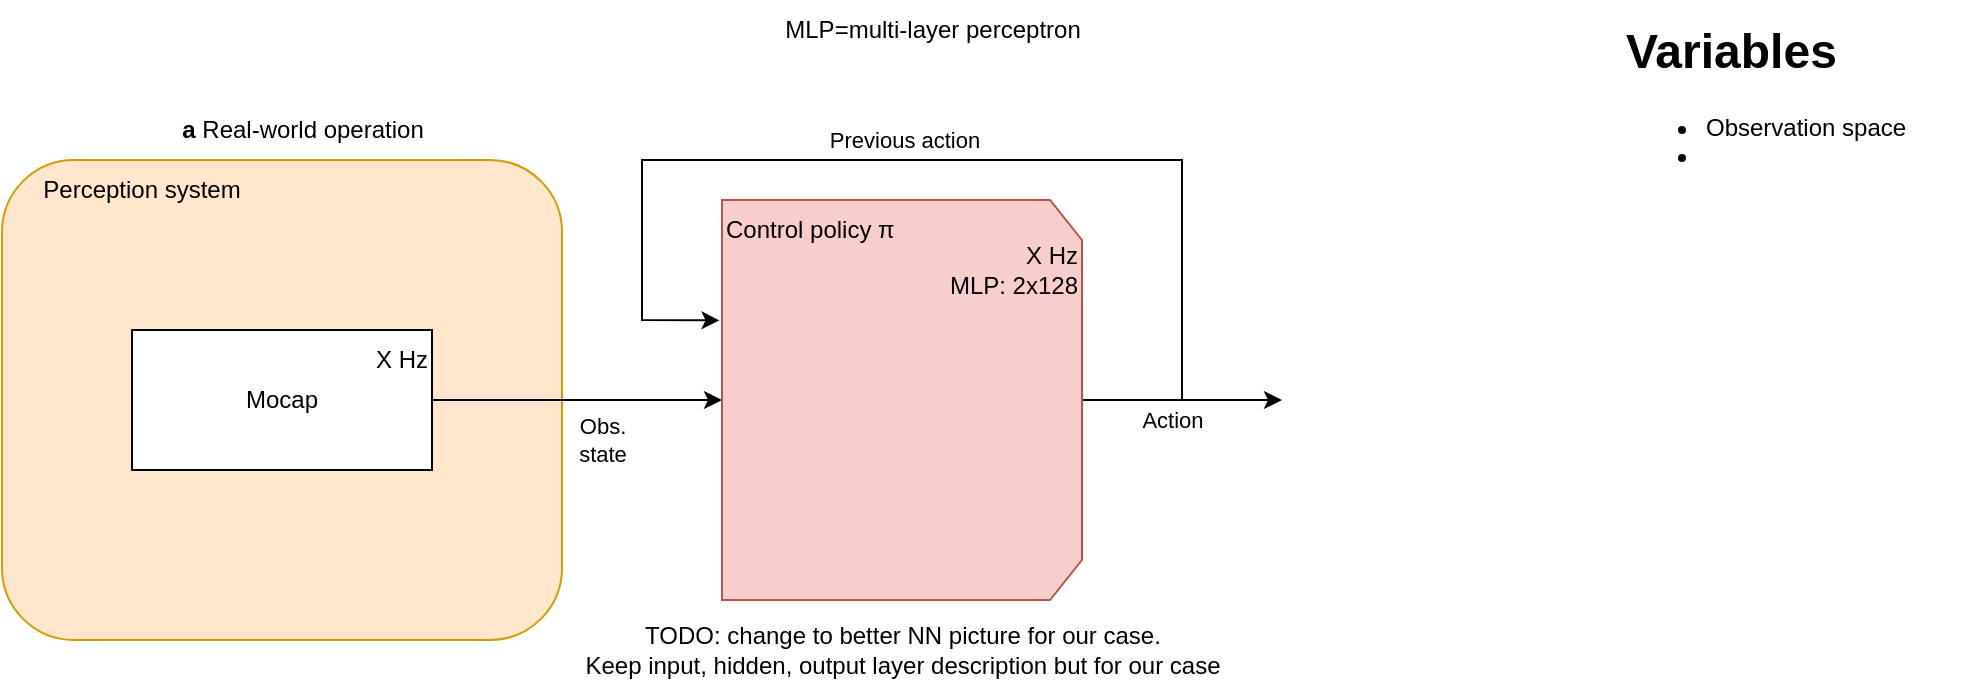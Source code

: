 <mxfile version="26.1.1">
  <diagram name="Page-1" id="gdyFtLx7PJCrjDiUKouo">
    <mxGraphModel dx="1050" dy="600" grid="1" gridSize="10" guides="1" tooltips="1" connect="1" arrows="1" fold="1" page="1" pageScale="1" pageWidth="850" pageHeight="1100" math="0" shadow="0">
      <root>
        <mxCell id="0" />
        <mxCell id="1" parent="0" />
        <mxCell id="KSEN4iGP1RPTjicuWni1-1" value="&lt;b&gt;a&lt;/b&gt; Real-world operation" style="text;html=1;align=center;verticalAlign=middle;resizable=0;points=[];autosize=1;strokeColor=none;fillColor=none;" vertex="1" parent="1">
          <mxGeometry x="120" y="90" width="140" height="30" as="geometry" />
        </mxCell>
        <mxCell id="KSEN4iGP1RPTjicuWni1-2" value="" style="rounded=1;whiteSpace=wrap;html=1;align=left;fillColor=#ffe6cc;strokeColor=#d79b00;" vertex="1" parent="1">
          <mxGeometry x="40" y="120" width="280" height="240" as="geometry" />
        </mxCell>
        <mxCell id="KSEN4iGP1RPTjicuWni1-3" value="Perception system" style="text;html=1;align=center;verticalAlign=middle;whiteSpace=wrap;rounded=0;" vertex="1" parent="1">
          <mxGeometry x="50" y="120" width="120" height="30" as="geometry" />
        </mxCell>
        <mxCell id="KSEN4iGP1RPTjicuWni1-6" style="edgeStyle=orthogonalEdgeStyle;rounded=0;orthogonalLoop=1;jettySize=auto;html=1;exitX=1;exitY=0.5;exitDx=0;exitDy=0;entryX=0.5;entryY=1;entryDx=0;entryDy=0;" edge="1" parent="1" source="KSEN4iGP1RPTjicuWni1-4" target="KSEN4iGP1RPTjicuWni1-10">
          <mxGeometry relative="1" as="geometry">
            <mxPoint x="360" y="200" as="targetPoint" />
          </mxGeometry>
        </mxCell>
        <mxCell id="KSEN4iGP1RPTjicuWni1-7" value="Obs.&lt;div&gt;state&lt;/div&gt;" style="edgeLabel;html=1;align=center;verticalAlign=middle;resizable=0;points=[];fontColor=default;labelBackgroundColor=none;" vertex="1" connectable="0" parent="KSEN4iGP1RPTjicuWni1-6">
          <mxGeometry x="-0.365" y="-1" relative="1" as="geometry">
            <mxPoint x="39" y="19" as="offset" />
          </mxGeometry>
        </mxCell>
        <mxCell id="KSEN4iGP1RPTjicuWni1-4" value="Mocap" style="rounded=0;whiteSpace=wrap;html=1;" vertex="1" parent="1">
          <mxGeometry x="105" y="205" width="150" height="70" as="geometry" />
        </mxCell>
        <mxCell id="KSEN4iGP1RPTjicuWni1-8" value="&lt;h1 style=&quot;margin-top: 0px;&quot;&gt;Variables&lt;/h1&gt;&lt;p&gt;&lt;/p&gt;&lt;ul&gt;&lt;li&gt;Observation space&lt;/li&gt;&lt;li&gt;&lt;br&gt;&lt;/li&gt;&lt;/ul&gt;&lt;p&gt;&lt;/p&gt;" style="text;html=1;whiteSpace=wrap;overflow=hidden;rounded=0;" vertex="1" parent="1">
          <mxGeometry x="850" y="45" width="180" height="120" as="geometry" />
        </mxCell>
        <mxCell id="KSEN4iGP1RPTjicuWni1-9" value="X Hz" style="text;html=1;align=right;verticalAlign=middle;whiteSpace=wrap;rounded=0;" vertex="1" parent="1">
          <mxGeometry x="195" y="205" width="60" height="30" as="geometry" />
        </mxCell>
        <mxCell id="KSEN4iGP1RPTjicuWni1-16" style="edgeStyle=orthogonalEdgeStyle;rounded=0;orthogonalLoop=1;jettySize=auto;html=1;exitX=0.5;exitY=0;exitDx=0;exitDy=0;" edge="1" parent="1" source="KSEN4iGP1RPTjicuWni1-10">
          <mxGeometry relative="1" as="geometry">
            <mxPoint x="680" y="240" as="targetPoint" />
          </mxGeometry>
        </mxCell>
        <mxCell id="KSEN4iGP1RPTjicuWni1-17" value="Action" style="edgeLabel;html=1;align=center;verticalAlign=middle;resizable=0;points=[];" vertex="1" connectable="0" parent="KSEN4iGP1RPTjicuWni1-16">
          <mxGeometry x="-0.116" y="-2" relative="1" as="geometry">
            <mxPoint y="8" as="offset" />
          </mxGeometry>
        </mxCell>
        <mxCell id="KSEN4iGP1RPTjicuWni1-10" value="" style="shape=loopLimit;whiteSpace=wrap;html=1;direction=south;fillColor=#f8cecc;strokeColor=#b85450;" vertex="1" parent="1">
          <mxGeometry x="400" y="140" width="180" height="200" as="geometry" />
        </mxCell>
        <mxCell id="KSEN4iGP1RPTjicuWni1-11" value="Control policy&amp;nbsp;π" style="text;html=1;align=left;verticalAlign=middle;whiteSpace=wrap;rounded=0;" vertex="1" parent="1">
          <mxGeometry x="400" y="140" width="100" height="30" as="geometry" />
        </mxCell>
        <mxCell id="KSEN4iGP1RPTjicuWni1-12" value="X Hz&lt;br&gt;MLP: 2x128" style="text;html=1;align=right;verticalAlign=middle;whiteSpace=wrap;rounded=0;" vertex="1" parent="1">
          <mxGeometry x="480" y="160" width="100" height="30" as="geometry" />
        </mxCell>
        <mxCell id="KSEN4iGP1RPTjicuWni1-13" value="MLP=multi-layer perceptron" style="text;html=1;align=center;verticalAlign=middle;resizable=0;points=[];autosize=1;strokeColor=none;fillColor=none;" vertex="1" parent="1">
          <mxGeometry x="420" y="40" width="170" height="30" as="geometry" />
        </mxCell>
        <mxCell id="KSEN4iGP1RPTjicuWni1-14" value="" style="shape=image;verticalLabelPosition=bottom;labelBackgroundColor=default;verticalAlign=top;aspect=fixed;imageAspect=0;image=https://miro.medium.com/v2/resize:fit:682/1*H4f1fn16buJ0ISijyzuVOw.png;" vertex="1" parent="1">
          <mxGeometry x="415.37" y="205" width="149.26" height="130" as="geometry" />
        </mxCell>
        <mxCell id="KSEN4iGP1RPTjicuWni1-15" value="TODO: change to better NN picture for our case.&lt;div&gt;Keep input, hidden, output layer description but for our case&lt;/div&gt;" style="text;html=1;align=center;verticalAlign=middle;resizable=0;points=[];autosize=1;strokeColor=none;fillColor=none;" vertex="1" parent="1">
          <mxGeometry x="320" y="345" width="340" height="40" as="geometry" />
        </mxCell>
        <mxCell id="KSEN4iGP1RPTjicuWni1-19" value="" style="endArrow=classic;html=1;rounded=0;entryX=0.301;entryY=1.007;entryDx=0;entryDy=0;entryPerimeter=0;" edge="1" parent="1" target="KSEN4iGP1RPTjicuWni1-10">
          <mxGeometry width="50" height="50" relative="1" as="geometry">
            <mxPoint x="630" y="240" as="sourcePoint" />
            <mxPoint x="360" y="220" as="targetPoint" />
            <Array as="points">
              <mxPoint x="630" y="120" />
              <mxPoint x="360" y="120" />
              <mxPoint x="360" y="200" />
            </Array>
          </mxGeometry>
        </mxCell>
        <mxCell id="KSEN4iGP1RPTjicuWni1-22" value="Previous action" style="edgeLabel;html=1;align=center;verticalAlign=middle;resizable=0;points=[];" vertex="1" connectable="0" parent="KSEN4iGP1RPTjicuWni1-19">
          <mxGeometry x="0.04" y="-2" relative="1" as="geometry">
            <mxPoint x="5" y="-8" as="offset" />
          </mxGeometry>
        </mxCell>
      </root>
    </mxGraphModel>
  </diagram>
</mxfile>
